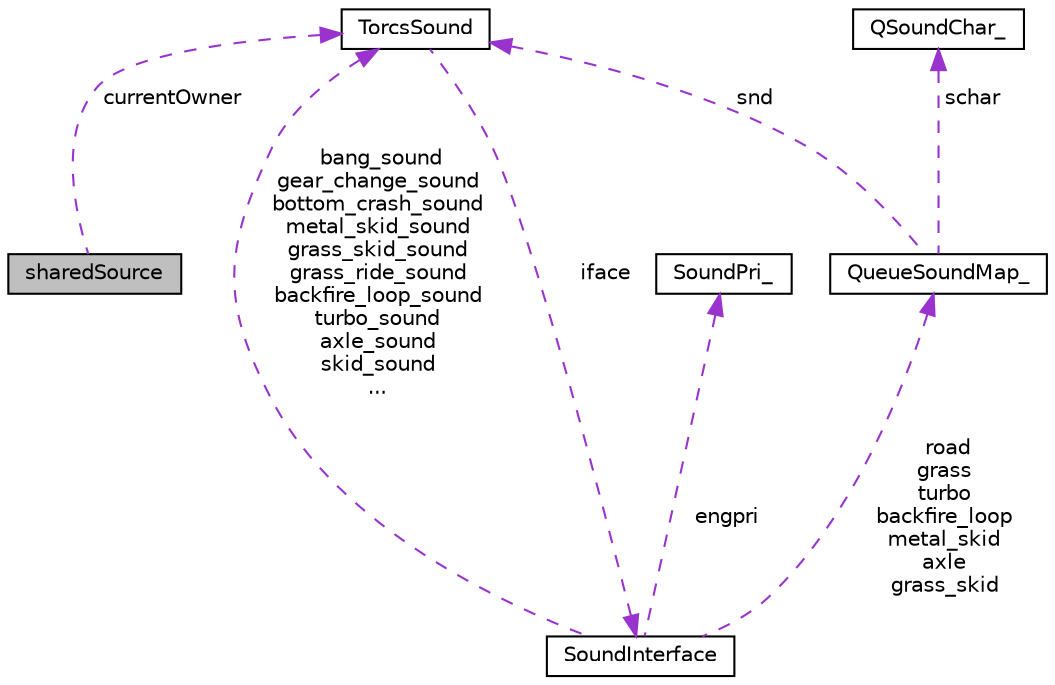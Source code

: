 digraph "sharedSource"
{
  edge [fontname="Helvetica",fontsize="10",labelfontname="Helvetica",labelfontsize="10"];
  node [fontname="Helvetica",fontsize="10",shape=record];
  Node1 [label="sharedSource",height=0.2,width=0.4,color="black", fillcolor="grey75", style="filled", fontcolor="black"];
  Node2 -> Node1 [dir="back",color="darkorchid3",fontsize="10",style="dashed",label=" currentOwner" ,fontname="Helvetica"];
  Node2 [label="TorcsSound",height=0.2,width=0.4,color="black", fillcolor="white", style="filled",URL="$class_torcs_sound.html",tooltip="A generic TORCS sound. "];
  Node3 -> Node2 [dir="back",color="darkorchid3",fontsize="10",style="dashed",label=" iface" ,fontname="Helvetica"];
  Node3 [label="SoundInterface",height=0.2,width=0.4,color="black", fillcolor="white", style="filled",URL="$class_sound_interface.html",tooltip="Sound interface. "];
  Node4 -> Node3 [dir="back",color="darkorchid3",fontsize="10",style="dashed",label=" engpri" ,fontname="Helvetica"];
  Node4 [label="SoundPri_",height=0.2,width=0.4,color="black", fillcolor="white", style="filled",URL="$struct_sound_pri__.html",tooltip="Sound priority, used to sort cars according to amplitude attenuation. "];
  Node2 -> Node3 [dir="back",color="darkorchid3",fontsize="10",style="dashed",label=" bang_sound\ngear_change_sound\nbottom_crash_sound\nmetal_skid_sound\ngrass_skid_sound\ngrass_ride_sound\nbackfire_loop_sound\nturbo_sound\naxle_sound\nskid_sound\n..." ,fontname="Helvetica"];
  Node5 -> Node3 [dir="back",color="darkorchid3",fontsize="10",style="dashed",label=" road\ngrass\nturbo\nbackfire_loop\nmetal_skid\naxle\ngrass_skid" ,fontname="Helvetica"];
  Node5 [label="QueueSoundMap_",height=0.2,width=0.4,color="black", fillcolor="white", style="filled",URL="$struct_queue_sound_map__.html",tooltip="A queue containing mappings between sounds and sound sources. "];
  Node6 -> Node5 [dir="back",color="darkorchid3",fontsize="10",style="dashed",label=" schar" ,fontname="Helvetica"];
  Node6 [label="QSoundChar_",height=0.2,width=0.4,color="black", fillcolor="white", style="filled",URL="$struct_q_sound_char__.html"];
  Node2 -> Node5 [dir="back",color="darkorchid3",fontsize="10",style="dashed",label=" snd" ,fontname="Helvetica"];
}

